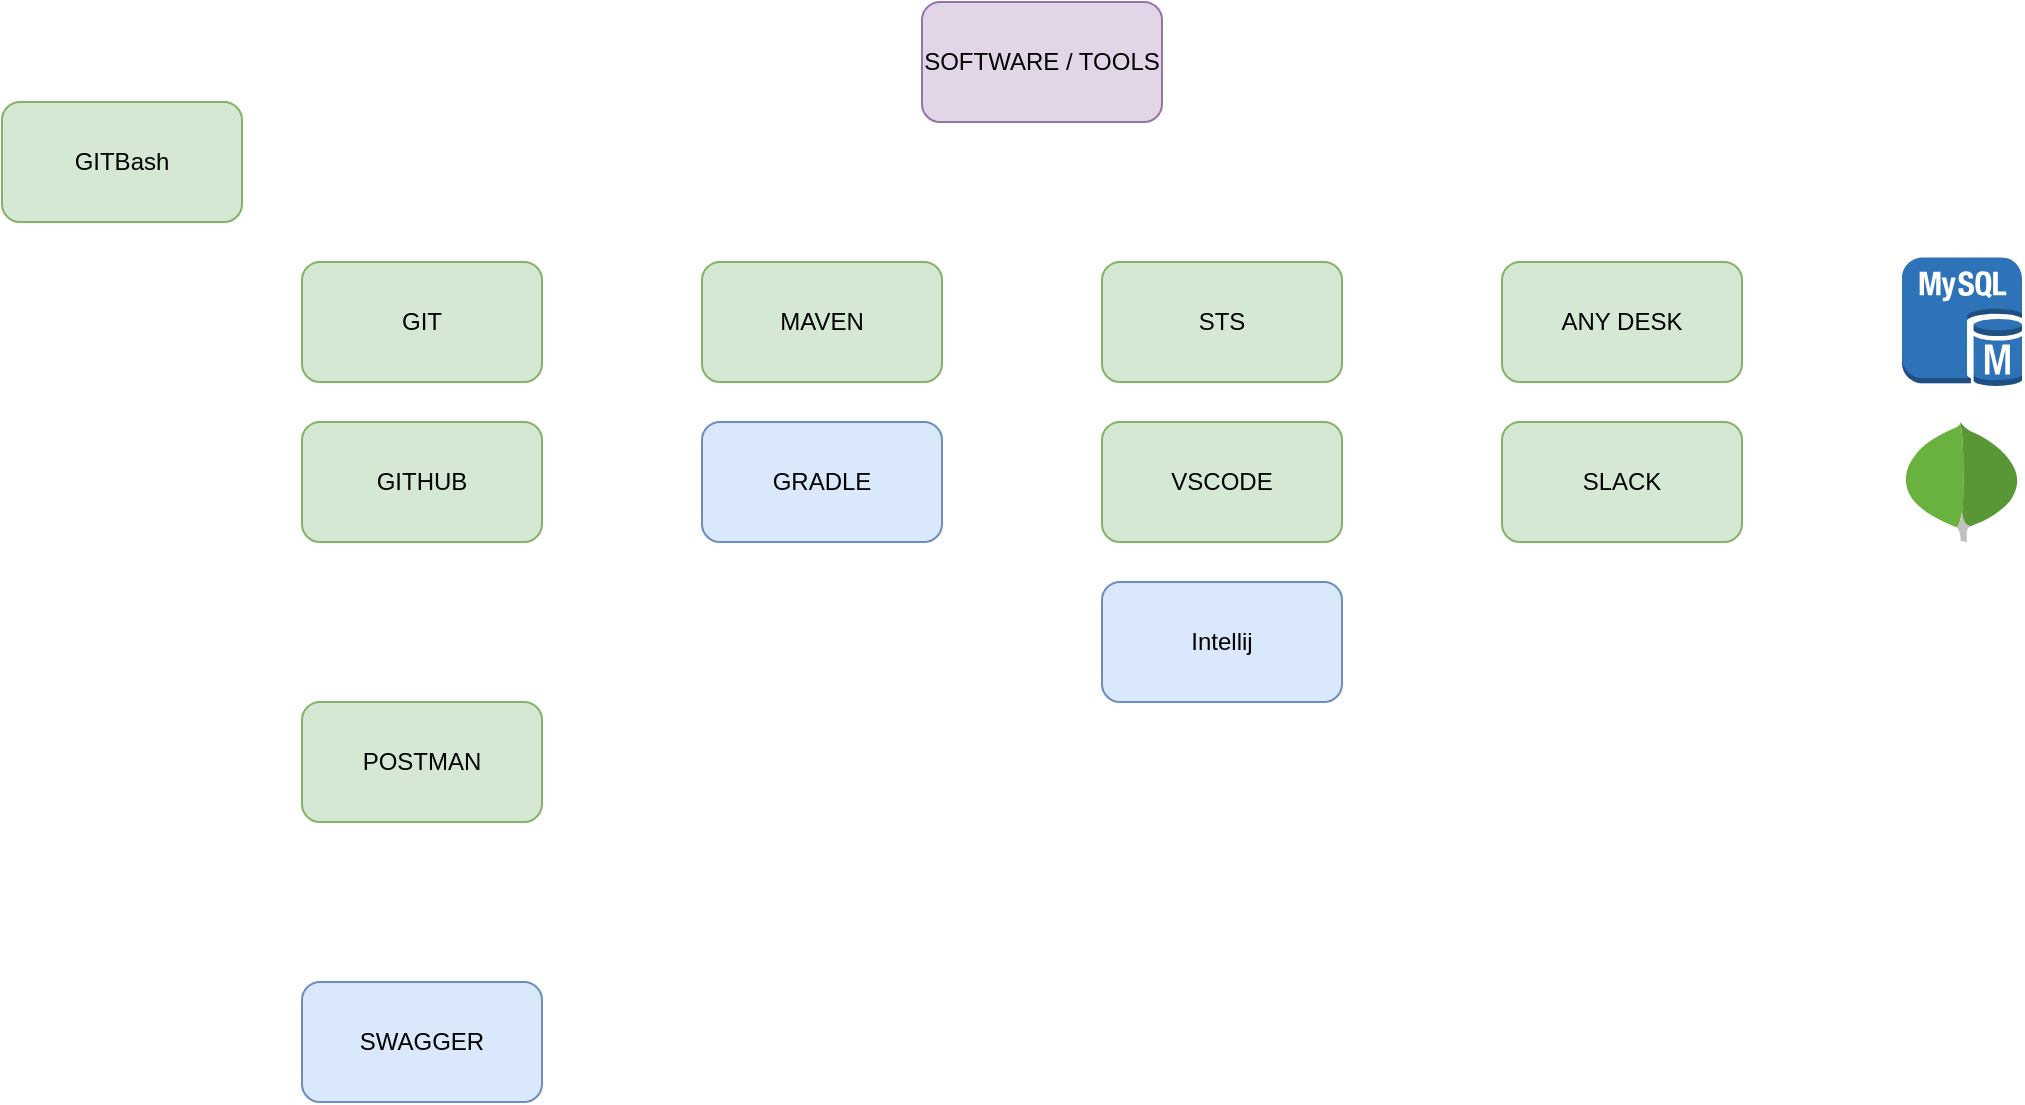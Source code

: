 <mxfile version="14.4.3" type="device" pages="9"><diagram id="ekyjLyI0NPUmOIVd29Il" name="Tools"><mxGraphModel dx="1858" dy="491" grid="1" gridSize="10" guides="1" tooltips="1" connect="1" arrows="1" fold="1" page="1" pageScale="1" pageWidth="850" pageHeight="1100" math="0" shadow="0"><root><mxCell id="0"/><mxCell id="1" parent="0"/><mxCell id="ka4My36LvcAajr2Ayup5-1" value="SOFTWARE / TOOLS" style="rounded=1;whiteSpace=wrap;html=1;fillColor=#e1d5e7;strokeColor=#9673a6;" parent="1" vertex="1"><mxGeometry x="-210" y="30" width="120" height="60" as="geometry"/></mxCell><mxCell id="ka4My36LvcAajr2Ayup5-2" value="GIT" style="rounded=1;whiteSpace=wrap;html=1;fillColor=#d5e8d4;strokeColor=#82b366;" parent="1" vertex="1"><mxGeometry x="-520" y="160" width="120" height="60" as="geometry"/></mxCell><mxCell id="ka4My36LvcAajr2Ayup5-4" value="GITHUB" style="rounded=1;whiteSpace=wrap;html=1;fillColor=#d5e8d4;strokeColor=#82b366;" parent="1" vertex="1"><mxGeometry x="-520" y="240" width="120" height="60" as="geometry"/></mxCell><mxCell id="ka4My36LvcAajr2Ayup5-8" value="STS" style="rounded=1;whiteSpace=wrap;html=1;fillColor=#d5e8d4;strokeColor=#82b366;" parent="1" vertex="1"><mxGeometry x="-120" y="160" width="120" height="60" as="geometry"/></mxCell><mxCell id="ka4My36LvcAajr2Ayup5-10" value="ANY DESK" style="rounded=1;whiteSpace=wrap;html=1;fillColor=#d5e8d4;strokeColor=#82b366;" parent="1" vertex="1"><mxGeometry x="80" y="160" width="120" height="60" as="geometry"/></mxCell><mxCell id="ka4My36LvcAajr2Ayup5-14" value="SLACK" style="rounded=1;whiteSpace=wrap;html=1;fillColor=#d5e8d4;strokeColor=#82b366;" parent="1" vertex="1"><mxGeometry x="80" y="240" width="120" height="60" as="geometry"/></mxCell><mxCell id="8vtid3xHf5NPbQJq8lTu-1" value="MAVEN" style="rounded=1;whiteSpace=wrap;html=1;fillColor=#d5e8d4;strokeColor=#82b366;" parent="1" vertex="1"><mxGeometry x="-320" y="160" width="120" height="60" as="geometry"/></mxCell><mxCell id="8vtid3xHf5NPbQJq8lTu-3" value="GRADLE" style="rounded=1;whiteSpace=wrap;html=1;fillColor=#dae8fc;strokeColor=#6c8ebf;" parent="1" vertex="1"><mxGeometry x="-320" y="240" width="120" height="60" as="geometry"/></mxCell><mxCell id="8vtid3xHf5NPbQJq8lTu-5" value="SWAGGER" style="rounded=1;whiteSpace=wrap;html=1;fillColor=#dae8fc;strokeColor=#6c8ebf;" parent="1" vertex="1"><mxGeometry x="-520" y="520" width="120" height="60" as="geometry"/></mxCell><mxCell id="gM181YLqbrOUFmBQOItW-1" value="VSCODE" style="rounded=1;whiteSpace=wrap;html=1;fillColor=#d5e8d4;strokeColor=#82b366;" parent="1" vertex="1"><mxGeometry x="-120" y="240" width="120" height="60" as="geometry"/></mxCell><mxCell id="gM181YLqbrOUFmBQOItW-3" value="GITBash" style="rounded=1;whiteSpace=wrap;html=1;fillColor=#d5e8d4;strokeColor=#82b366;" parent="1" vertex="1"><mxGeometry x="-670" y="80" width="120" height="60" as="geometry"/></mxCell><mxCell id="vC5oHqB5vKmjP8dL5SQZ-4" value="Intellij" style="rounded=1;whiteSpace=wrap;html=1;fillColor=#dae8fc;strokeColor=#6c8ebf;" parent="1" vertex="1"><mxGeometry x="-120" y="320" width="120" height="60" as="geometry"/></mxCell><mxCell id="2aIwbPi9H_WpalE2jlDf-1" value="" style="outlineConnect=0;dashed=0;verticalLabelPosition=bottom;verticalAlign=top;align=center;html=1;shape=mxgraph.aws3.mysql_db_instance;fillColor=#2E73B8;gradientColor=none;" parent="1" vertex="1"><mxGeometry x="280" y="157.75" width="60" height="64.5" as="geometry"/></mxCell><mxCell id="2aIwbPi9H_WpalE2jlDf-2" value="" style="dashed=0;outlineConnect=0;html=1;align=center;labelPosition=center;verticalLabelPosition=bottom;verticalAlign=top;shape=mxgraph.weblogos.mongodb" parent="1" vertex="1"><mxGeometry x="280" y="240" width="60" height="60" as="geometry"/></mxCell><mxCell id="KcjYVdsCRmpGF4ecfKuz-3" value="POSTMAN" style="rounded=1;whiteSpace=wrap;html=1;fillColor=#d5e8d4;strokeColor=#82b366;" parent="1" vertex="1"><mxGeometry x="-520" y="380" width="120" height="60" as="geometry"/></mxCell></root></mxGraphModel></diagram><diagram id="DuFddbL4tMfKKyO7F_gW" name="Execution Method"><mxGraphModel dx="768" dy="491" grid="1" gridSize="10" guides="1" tooltips="1" connect="1" arrows="1" fold="1" page="1" pageScale="1" pageWidth="850" pageHeight="1100" math="0" shadow="0"><root><mxCell id="gKHlLup_UkbQjfWpdM0P-0"/><mxCell id="gKHlLup_UkbQjfWpdM0P-1" parent="gKHlLup_UkbQjfWpdM0P-0"/><mxCell id="gKHlLup_UkbQjfWpdM0P-20" value="" style="edgeStyle=orthogonalEdgeStyle;rounded=0;orthogonalLoop=1;jettySize=auto;html=1;" parent="gKHlLup_UkbQjfWpdM0P-1" source="gKHlLup_UkbQjfWpdM0P-5" target="gKHlLup_UkbQjfWpdM0P-19" edge="1"><mxGeometry relative="1" as="geometry"/></mxCell><mxCell id="gKHlLup_UkbQjfWpdM0P-5" value="EXAMPLE" style="rounded=1;whiteSpace=wrap;html=1;fillColor=#d5e8d4;strokeColor=#82b366;" parent="gKHlLup_UkbQjfWpdM0P-1" vertex="1"><mxGeometry x="80" y="50" width="120" height="60" as="geometry"/></mxCell><mxCell id="XS4LzBv8CphvSBQM6l0P-0" style="edgeStyle=orthogonalEdgeStyle;rounded=0;orthogonalLoop=1;jettySize=auto;html=1;entryX=0.5;entryY=0;entryDx=0;entryDy=0;" parent="gKHlLup_UkbQjfWpdM0P-1" source="gKHlLup_UkbQjfWpdM0P-6" target="gKHlLup_UkbQjfWpdM0P-10" edge="1"><mxGeometry relative="1" as="geometry"/></mxCell><mxCell id="gKHlLup_UkbQjfWpdM0P-6" value="INSTANT PRACTICE (15)" style="rounded=1;whiteSpace=wrap;html=1;fillColor=#d5e8d4;strokeColor=#82b366;" parent="gKHlLup_UkbQjfWpdM0P-1" vertex="1"><mxGeometry x="80" y="150" width="120" height="60" as="geometry"/></mxCell><mxCell id="XS4LzBv8CphvSBQM6l0P-1" style="edgeStyle=orthogonalEdgeStyle;rounded=0;orthogonalLoop=1;jettySize=auto;html=1;entryX=0.5;entryY=0;entryDx=0;entryDy=0;" parent="gKHlLup_UkbQjfWpdM0P-1" source="gKHlLup_UkbQjfWpdM0P-10" target="gKHlLup_UkbQjfWpdM0P-14" edge="1"><mxGeometry relative="1" as="geometry"/></mxCell><mxCell id="XS4LzBv8CphvSBQM6l0P-2" style="edgeStyle=orthogonalEdgeStyle;rounded=0;orthogonalLoop=1;jettySize=auto;html=1;entryX=0;entryY=0.5;entryDx=0;entryDy=0;" parent="gKHlLup_UkbQjfWpdM0P-1" source="gKHlLup_UkbQjfWpdM0P-10" target="gKHlLup_UkbQjfWpdM0P-12" edge="1"><mxGeometry relative="1" as="geometry"/></mxCell><mxCell id="gKHlLup_UkbQjfWpdM0P-10" value="LABS" style="rounded=1;whiteSpace=wrap;html=1;fillColor=#d5e8d4;strokeColor=#82b366;" parent="gKHlLup_UkbQjfWpdM0P-1" vertex="1"><mxGeometry x="80" y="250" width="120" height="60" as="geometry"/></mxCell><mxCell id="gKHlLup_UkbQjfWpdM0P-12" value="RESEARCH LABS" style="rounded=1;whiteSpace=wrap;html=1;fillColor=#dae8fc;strokeColor=#6c8ebf;" parent="gKHlLup_UkbQjfWpdM0P-1" vertex="1"><mxGeometry x="280" y="250" width="120" height="60" as="geometry"/></mxCell><mxCell id="XS4LzBv8CphvSBQM6l0P-3" style="edgeStyle=orthogonalEdgeStyle;rounded=0;orthogonalLoop=1;jettySize=auto;html=1;entryX=0;entryY=0.5;entryDx=0;entryDy=0;" parent="gKHlLup_UkbQjfWpdM0P-1" source="gKHlLup_UkbQjfWpdM0P-14" target="gKHlLup_UkbQjfWpdM0P-18" edge="1"><mxGeometry relative="1" as="geometry"/></mxCell><mxCell id="gKHlLup_UkbQjfWpdM0P-14" value="PROJECT" style="rounded=1;whiteSpace=wrap;html=1;fillColor=#d5e8d4;strokeColor=#82b366;" parent="gKHlLup_UkbQjfWpdM0P-1" vertex="1"><mxGeometry x="80" y="350" width="120" height="60" as="geometry"/></mxCell><mxCell id="gKHlLup_UkbQjfWpdM0P-18" value="INDIVIDUAL / TEAM" style="rounded=1;whiteSpace=wrap;html=1;fillColor=#76608a;strokeColor=#432D57;fontColor=#ffffff;" parent="gKHlLup_UkbQjfWpdM0P-1" vertex="1"><mxGeometry x="270" y="350" width="120" height="60" as="geometry"/></mxCell><mxCell id="gKHlLup_UkbQjfWpdM0P-19" value="DEMO" style="rounded=1;whiteSpace=wrap;html=1;fillColor=#d5e8d4;strokeColor=#82b366;" parent="gKHlLup_UkbQjfWpdM0P-1" vertex="1"><mxGeometry x="280" y="50" width="120" height="60" as="geometry"/></mxCell><mxCell id="eBh4Ao2TwziblvBGaBhF-1" value="BREAK FROM 10:10:15" style="rounded=1;whiteSpace=wrap;html=1;fillColor=#f8cecc;strokeColor=#b85450;" parent="gKHlLup_UkbQjfWpdM0P-1" vertex="1"><mxGeometry x="490" y="50" width="120" height="60" as="geometry"/></mxCell><mxCell id="eBh4Ao2TwziblvBGaBhF-3" value="10:15-10:30 (Instant Practice &amp;amp; Queries)" style="rounded=1;whiteSpace=wrap;html=1;fillColor=#d5e8d4;strokeColor=#82b366;" parent="gKHlLup_UkbQjfWpdM0P-1" vertex="1"><mxGeometry x="650" y="50" width="120" height="60" as="geometry"/></mxCell><mxCell id="eBh4Ao2TwziblvBGaBhF-4" value="Sessions 8-10" style="rounded=1;whiteSpace=wrap;html=1;fillColor=#d5e8d4;strokeColor=#82b366;" parent="gKHlLup_UkbQjfWpdM0P-1" vertex="1"><mxGeometry x="500" y="150" width="120" height="60" as="geometry"/></mxCell><mxCell id="eBh4Ao2TwziblvBGaBhF-7" value="Sessions 10:30 - 12:00" style="rounded=1;whiteSpace=wrap;html=1;fillColor=#d5e8d4;strokeColor=#82b366;" parent="gKHlLup_UkbQjfWpdM0P-1" vertex="1"><mxGeometry x="500" y="240" width="120" height="60" as="geometry"/></mxCell></root></mxGraphModel></diagram><diagram id="wAFgFu4VUoeAIoSxi6rh" name="Learning Approach"><mxGraphModel dx="768" dy="1591" grid="1" gridSize="10" guides="1" tooltips="1" connect="1" arrows="1" fold="1" page="1" pageScale="1" pageWidth="850" pageHeight="1100" math="0" shadow="0"><root><mxCell id="tyKmFslVsPcH26jJLtLB-0"/><mxCell id="tyKmFslVsPcH26jJLtLB-1" parent="tyKmFslVsPcH26jJLtLB-0"/><mxCell id="tyKmFslVsPcH26jJLtLB-3" value="Problem" style="rounded=0;whiteSpace=wrap;html=1;fillColor=#a20025;strokeColor=#6F0000;fontColor=#ffffff;" parent="tyKmFslVsPcH26jJLtLB-1" vertex="1"><mxGeometry x="40" y="-1040" width="120" height="60" as="geometry"/></mxCell><mxCell id="tyKmFslVsPcH26jJLtLB-4" value="Why?" style="rounded=1;whiteSpace=wrap;html=1;fillColor=#008a00;strokeColor=#005700;fontColor=#ffffff;" parent="tyKmFslVsPcH26jJLtLB-1" vertex="1"><mxGeometry x="500" y="-1040" width="120" height="60" as="geometry"/></mxCell><mxCell id="tyKmFslVsPcH26jJLtLB-8" value="Do it" style="rounded=1;whiteSpace=wrap;html=1;fillColor=#d5e8d4;strokeColor=#82b366;" parent="tyKmFslVsPcH26jJLtLB-1" vertex="1"><mxGeometry x="40" y="-920" width="120" height="60" as="geometry"/></mxCell><mxCell id="tyKmFslVsPcH26jJLtLB-10" value="How do we do it better?" style="rounded=1;whiteSpace=wrap;html=1;fillColor=#d5e8d4;strokeColor=#82b366;" parent="tyKmFslVsPcH26jJLtLB-1" vertex="1"><mxGeometry x="200" y="-920" width="120" height="60" as="geometry"/></mxCell><mxCell id="tyKmFslVsPcH26jJLtLB-12" value="Break it&amp;nbsp;" style="rounded=1;whiteSpace=wrap;html=1;fillColor=#a20025;strokeColor=#6F0000;fontColor=#ffffff;" parent="tyKmFslVsPcH26jJLtLB-1" vertex="1"><mxGeometry x="190" y="-1040" width="120" height="60" as="geometry"/></mxCell><mxCell id="tyKmFslVsPcH26jJLtLB-16" value="Agile" style="rounded=1;whiteSpace=wrap;html=1;fillColor=#647687;strokeColor=#314354;fontColor=#ffffff;" parent="tyKmFslVsPcH26jJLtLB-1" vertex="1"><mxGeometry x="360" y="-920" width="120" height="60" as="geometry"/></mxCell><mxCell id="tyKmFslVsPcH26jJLtLB-17" value="TDD" style="rounded=1;whiteSpace=wrap;html=1;fillColor=#647687;strokeColor=#314354;fontColor=#ffffff;" parent="tyKmFslVsPcH26jJLtLB-1" vertex="1"><mxGeometry x="530" y="-920" width="120" height="60" as="geometry"/></mxCell><mxCell id="tyKmFslVsPcH26jJLtLB-19" value="ITERATIVE" style="rounded=1;whiteSpace=wrap;html=1;fillColor=#647687;strokeColor=#314354;fontColor=#ffffff;" parent="tyKmFslVsPcH26jJLtLB-1" vertex="1"><mxGeometry x="690" y="-920" width="120" height="60" as="geometry"/></mxCell><mxCell id="jq7XPaSAs7Cd6bTuj0JR-0" value="Context" style="rounded=1;whiteSpace=wrap;html=1;fillColor=#008a00;strokeColor=#005700;fontColor=#ffffff;" parent="tyKmFslVsPcH26jJLtLB-1" vertex="1"><mxGeometry x="340" y="-1040" width="120" height="60" as="geometry"/></mxCell><mxCell id="Duo6rI3tGos30otakipP-0" value="Root Cause Analysis" style="rounded=1;whiteSpace=wrap;html=1;fillColor=#008a00;strokeColor=#005700;fontColor=#ffffff;" parent="tyKmFslVsPcH26jJLtLB-1" vertex="1"><mxGeometry x="660" y="-1040" width="120" height="60" as="geometry"/></mxCell></root></mxGraphModel></diagram><diagram id="tqzzvQLEWBHCe7dzYqnG" name="Modules Connect"><mxGraphModel dx="1008" dy="491" grid="1" gridSize="10" guides="1" tooltips="1" connect="1" arrows="1" fold="1" page="1" pageScale="1" pageWidth="850" pageHeight="1100" math="0" shadow="0"><root><mxCell id="Ba3cbdqQg5urDWs4DmRV-0"/><mxCell id="Ba3cbdqQg5urDWs4DmRV-1" parent="Ba3cbdqQg5urDWs4DmRV-0"/><mxCell id="Ba3cbdqQg5urDWs4DmRV-4" value="" style="edgeStyle=orthogonalEdgeStyle;rounded=0;orthogonalLoop=1;jettySize=auto;html=1;" parent="Ba3cbdqQg5urDWs4DmRV-1" source="Ba3cbdqQg5urDWs4DmRV-2" target="Ba3cbdqQg5urDWs4DmRV-3" edge="1"><mxGeometry relative="1" as="geometry"/></mxCell><mxCell id="Ba3cbdqQg5urDWs4DmRV-2" value="SPRING CORE &amp;amp; AOP" style="rounded=1;whiteSpace=wrap;html=1;fillColor=#fa6800;strokeColor=#C73500;fontColor=#ffffff;" parent="Ba3cbdqQg5urDWs4DmRV-1" vertex="1"><mxGeometry x="70" y="50" width="120" height="60" as="geometry"/></mxCell><mxCell id="Ba3cbdqQg5urDWs4DmRV-6" value="" style="edgeStyle=orthogonalEdgeStyle;rounded=0;orthogonalLoop=1;jettySize=auto;html=1;" parent="Ba3cbdqQg5urDWs4DmRV-1" source="Ba3cbdqQg5urDWs4DmRV-3" target="Ba3cbdqQg5urDWs4DmRV-5" edge="1"><mxGeometry relative="1" as="geometry"/></mxCell><mxCell id="Ba3cbdqQg5urDWs4DmRV-3" value="SPRING MVC" style="rounded=1;whiteSpace=wrap;html=1;fillColor=#fa6800;strokeColor=#C73500;fontColor=#ffffff;" parent="Ba3cbdqQg5urDWs4DmRV-1" vertex="1"><mxGeometry x="270" y="50" width="120" height="60" as="geometry"/></mxCell><mxCell id="Ba3cbdqQg5urDWs4DmRV-8" value="" style="edgeStyle=orthogonalEdgeStyle;rounded=0;orthogonalLoop=1;jettySize=auto;html=1;" parent="Ba3cbdqQg5urDWs4DmRV-1" source="Ba3cbdqQg5urDWs4DmRV-5" target="Ba3cbdqQg5urDWs4DmRV-7" edge="1"><mxGeometry relative="1" as="geometry"/></mxCell><mxCell id="Ba3cbdqQg5urDWs4DmRV-5" value="SPRING BOOT" style="rounded=1;whiteSpace=wrap;html=1;fillColor=#647687;strokeColor=#314354;fontColor=#ffffff;" parent="Ba3cbdqQg5urDWs4DmRV-1" vertex="1"><mxGeometry x="470" y="50" width="120" height="60" as="geometry"/></mxCell><mxCell id="Ba3cbdqQg5urDWs4DmRV-10" value="" style="edgeStyle=orthogonalEdgeStyle;rounded=0;orthogonalLoop=1;jettySize=auto;html=1;" parent="Ba3cbdqQg5urDWs4DmRV-1" source="Ba3cbdqQg5urDWs4DmRV-23" target="Ba3cbdqQg5urDWs4DmRV-9" edge="1"><mxGeometry relative="1" as="geometry"/></mxCell><mxCell id="Ba3cbdqQg5urDWs4DmRV-7" value="MICROSERVICES" style="rounded=1;whiteSpace=wrap;html=1;fillColor=#d0cee2;strokeColor=#56517e;" parent="Ba3cbdqQg5urDWs4DmRV-1" vertex="1"><mxGeometry x="670" y="50" width="120" height="60" as="geometry"/></mxCell><mxCell id="Ba3cbdqQg5urDWs4DmRV-12" value="" style="edgeStyle=orthogonalEdgeStyle;rounded=0;orthogonalLoop=1;jettySize=auto;html=1;" parent="Ba3cbdqQg5urDWs4DmRV-1" source="Ba3cbdqQg5urDWs4DmRV-9" target="Ba3cbdqQg5urDWs4DmRV-11" edge="1"><mxGeometry relative="1" as="geometry"/></mxCell><mxCell id="Ba3cbdqQg5urDWs4DmRV-9" value="BUILDING MICROSERVICES" style="rounded=1;whiteSpace=wrap;html=1;fillColor=#d0cee2;strokeColor=#56517e;" parent="Ba3cbdqQg5urDWs4DmRV-1" vertex="1"><mxGeometry x="670" y="420" width="120" height="60" as="geometry"/></mxCell><mxCell id="Ba3cbdqQg5urDWs4DmRV-14" value="" style="edgeStyle=orthogonalEdgeStyle;rounded=0;orthogonalLoop=1;jettySize=auto;html=1;" parent="Ba3cbdqQg5urDWs4DmRV-1" source="Ba3cbdqQg5urDWs4DmRV-11" target="Ba3cbdqQg5urDWs4DmRV-13" edge="1"><mxGeometry relative="1" as="geometry"/></mxCell><mxCell id="Ba3cbdqQg5urDWs4DmRV-11" value="COORDINATING MICROSERVICES" style="rounded=1;whiteSpace=wrap;html=1;fillColor=#d0cee2;strokeColor=#56517e;" parent="Ba3cbdqQg5urDWs4DmRV-1" vertex="1"><mxGeometry x="470" y="420" width="120" height="60" as="geometry"/></mxCell><mxCell id="Ba3cbdqQg5urDWs4DmRV-16" value="" style="edgeStyle=orthogonalEdgeStyle;rounded=0;orthogonalLoop=1;jettySize=auto;html=1;" parent="Ba3cbdqQg5urDWs4DmRV-1" source="Ba3cbdqQg5urDWs4DmRV-13" target="Ba3cbdqQg5urDWs4DmRV-15" edge="1"><mxGeometry relative="1" as="geometry"/></mxCell><mxCell id="Ba3cbdqQg5urDWs4DmRV-13" value="DOCKER" style="rounded=1;whiteSpace=wrap;html=1;gradientColor=#d5739d;fillColor=#e6d0de;strokeColor=#996185;" parent="Ba3cbdqQg5urDWs4DmRV-1" vertex="1"><mxGeometry x="270" y="420" width="120" height="60" as="geometry"/></mxCell><mxCell id="Ba3cbdqQg5urDWs4DmRV-15" value="AWS" style="rounded=1;whiteSpace=wrap;html=1;gradientColor=#d5739d;fillColor=#e6d0de;strokeColor=#996185;" parent="Ba3cbdqQg5urDWs4DmRV-1" vertex="1"><mxGeometry x="70" y="420" width="120" height="60" as="geometry"/></mxCell><mxCell id="Ba3cbdqQg5urDWs4DmRV-17" value="SPRING BATCH" style="rounded=1;whiteSpace=wrap;html=1;fillColor=#bac8d3;strokeColor=#23445d;" parent="Ba3cbdqQg5urDWs4DmRV-1" vertex="1"><mxGeometry x="180" y="240" width="120" height="60" as="geometry"/></mxCell><mxCell id="Ba3cbdqQg5urDWs4DmRV-18" value="SPRING SECURITY" style="rounded=1;whiteSpace=wrap;html=1;fillColor=#bac8d3;strokeColor=#23445d;" parent="Ba3cbdqQg5urDWs4DmRV-1" vertex="1"><mxGeometry x="330" y="240" width="120" height="60" as="geometry"/></mxCell><mxCell id="Ba3cbdqQg5urDWs4DmRV-20" value="SPRING DATA JPA" style="rounded=1;whiteSpace=wrap;html=1;fillColor=#bac8d3;strokeColor=#23445d;" parent="Ba3cbdqQg5urDWs4DmRV-1" vertex="1"><mxGeometry x="480" y="240" width="120" height="60" as="geometry"/></mxCell><mxCell id="Ba3cbdqQg5urDWs4DmRV-23" value="SPRING CLOUD" style="rounded=1;whiteSpace=wrap;html=1;fillColor=#e1d5e7;strokeColor=#9673a6;" parent="Ba3cbdqQg5urDWs4DmRV-1" vertex="1"><mxGeometry x="670" y="230" width="120" height="60" as="geometry"/></mxCell><mxCell id="nibnx-OlEMBB9Te0bbx6-0" value="" style="edgeStyle=orthogonalEdgeStyle;rounded=0;orthogonalLoop=1;jettySize=auto;html=1;" parent="Ba3cbdqQg5urDWs4DmRV-1" source="Ba3cbdqQg5urDWs4DmRV-7" target="Ba3cbdqQg5urDWs4DmRV-23" edge="1"><mxGeometry relative="1" as="geometry"><mxPoint x="730" y="110" as="sourcePoint"/><mxPoint x="730" y="420" as="targetPoint"/></mxGeometry></mxCell></root></mxGraphModel></diagram><diagram id="7tanwvieNacBb63HTCot" name="STS"><mxGraphModel dx="1008" dy="491" grid="1" gridSize="10" guides="1" tooltips="1" connect="1" arrows="1" fold="1" page="1" pageScale="1" pageWidth="850" pageHeight="1100" math="0" shadow="0"><root><mxCell id="opPWa5m1TbBSIEpHbMUc-0"/><mxCell id="opPWa5m1TbBSIEpHbMUc-1" parent="opPWa5m1TbBSIEpHbMUc-0"/><mxCell id="opPWa5m1TbBSIEpHbMUc-4" value="" style="edgeStyle=orthogonalEdgeStyle;rounded=0;orthogonalLoop=1;jettySize=auto;html=1;" parent="opPWa5m1TbBSIEpHbMUc-1" source="opPWa5m1TbBSIEpHbMUc-2" target="opPWa5m1TbBSIEpHbMUc-3" edge="1"><mxGeometry relative="1" as="geometry"/></mxCell><mxCell id="opPWa5m1TbBSIEpHbMUc-2" value="WORKSPACE&lt;br&gt;&lt;br&gt;PROJECTS&lt;br&gt;+&lt;br&gt;CONFIGRURATION SETTINGS" style="rounded=1;whiteSpace=wrap;html=1;" parent="opPWa5m1TbBSIEpHbMUc-1" vertex="1"><mxGeometry x="80" y="60" width="190" height="150" as="geometry"/></mxCell><mxCell id="opPWa5m1TbBSIEpHbMUc-3" value=".metadata" style="ellipse;whiteSpace=wrap;html=1;rounded=1;fillColor=#ffcc99;strokeColor=#36393d;" parent="opPWa5m1TbBSIEpHbMUc-1" vertex="1"><mxGeometry x="385" y="95" width="120" height="80" as="geometry"/></mxCell></root></mxGraphModel></diagram><diagram id="BSzPTdVItyUPqMGIY4YR" name="Maven"><mxGraphModel dx="768" dy="491" grid="1" gridSize="10" guides="1" tooltips="1" connect="1" arrows="1" fold="1" page="1" pageScale="1" pageWidth="850" pageHeight="1100" math="0" shadow="0"><root><mxCell id="V8otfZC-rDn2q_0l-65T-0"/><mxCell id="V8otfZC-rDn2q_0l-65T-1" parent="V8otfZC-rDn2q_0l-65T-0"/><mxCell id="V8otfZC-rDn2q_0l-65T-2" value="pom.xml&lt;br&gt;configure dependencies" style="rounded=1;whiteSpace=wrap;html=1;gradientColor=#7ea6e0;fillColor=#dae8fc;strokeColor=#6c8ebf;" parent="V8otfZC-rDn2q_0l-65T-1" vertex="1"><mxGeometry x="40" y="30" width="120" height="60" as="geometry"/></mxCell><mxCell id="5Cj4XJPIqQPLuM-oOfK4-3" value="" style="edgeStyle=orthogonalEdgeStyle;rounded=0;orthogonalLoop=1;jettySize=auto;html=1;" parent="V8otfZC-rDn2q_0l-65T-1" source="V8otfZC-rDn2q_0l-65T-3" target="5Cj4XJPIqQPLuM-oOfK4-2" edge="1"><mxGeometry relative="1" as="geometry"/></mxCell><mxCell id="V8otfZC-rDn2q_0l-65T-3" value="src/main/java&lt;br&gt;" style="rounded=1;whiteSpace=wrap;html=1;fillColor=#008a00;strokeColor=#005700;fontColor=#ffffff;" parent="V8otfZC-rDn2q_0l-65T-1" vertex="1"><mxGeometry x="40" y="110" width="120" height="60" as="geometry"/></mxCell><mxCell id="5Cj4XJPIqQPLuM-oOfK4-7" value="" style="edgeStyle=orthogonalEdgeStyle;rounded=0;orthogonalLoop=1;jettySize=auto;html=1;" parent="V8otfZC-rDn2q_0l-65T-1" source="5Cj4XJPIqQPLuM-oOfK4-0" target="5Cj4XJPIqQPLuM-oOfK4-6" edge="1"><mxGeometry relative="1" as="geometry"/></mxCell><mxCell id="5Cj4XJPIqQPLuM-oOfK4-0" value="&lt;br&gt;&lt;span&gt;src/main/test&lt;/span&gt;" style="rounded=1;whiteSpace=wrap;html=1;fillColor=#e51400;strokeColor=#B20000;fontColor=#ffffff;" parent="V8otfZC-rDn2q_0l-65T-1" vertex="1"><mxGeometry x="400" y="110" width="120" height="60" as="geometry"/></mxCell><mxCell id="5Cj4XJPIqQPLuM-oOfK4-5" value="" style="edgeStyle=orthogonalEdgeStyle;rounded=0;orthogonalLoop=1;jettySize=auto;html=1;" parent="V8otfZC-rDn2q_0l-65T-1" source="5Cj4XJPIqQPLuM-oOfK4-1" target="5Cj4XJPIqQPLuM-oOfK4-4" edge="1"><mxGeometry relative="1" as="geometry"/></mxCell><mxCell id="5Cj4XJPIqQPLuM-oOfK4-1" value="&lt;span&gt;src/main/resources&lt;/span&gt;&lt;br&gt;" style="rounded=1;whiteSpace=wrap;html=1;fillColor=#f0a30a;strokeColor=#BD7000;fontColor=#ffffff;" parent="V8otfZC-rDn2q_0l-65T-1" vertex="1"><mxGeometry x="220" y="110" width="120" height="60" as="geometry"/></mxCell><mxCell id="5Cj4XJPIqQPLuM-oOfK4-2" value="all .java files (source code with logic)" style="rounded=1;whiteSpace=wrap;html=1;fillColor=#008a00;strokeColor=#005700;fontColor=#ffffff;" parent="V8otfZC-rDn2q_0l-65T-1" vertex="1"><mxGeometry x="40" y="190" width="120" height="60" as="geometry"/></mxCell><mxCell id="5Cj4XJPIqQPLuM-oOfK4-4" value="property files/ config files" style="rounded=1;whiteSpace=wrap;html=1;fillColor=#f0a30a;strokeColor=#BD7000;fontColor=#ffffff;" parent="V8otfZC-rDn2q_0l-65T-1" vertex="1"><mxGeometry x="220" y="190" width="120" height="60" as="geometry"/></mxCell><mxCell id="5Cj4XJPIqQPLuM-oOfK4-6" value="test cases (Junit)" style="rounded=1;whiteSpace=wrap;html=1;fillColor=#e51400;strokeColor=#B20000;fontColor=#ffffff;" parent="V8otfZC-rDn2q_0l-65T-1" vertex="1"><mxGeometry x="400" y="190" width="120" height="60" as="geometry"/></mxCell><mxCell id="MPzFQ2-9fWpAzu6uzP6--12" value="" style="group" parent="V8otfZC-rDn2q_0l-65T-1" vertex="1" connectable="0"><mxGeometry x="40" y="320" width="540" height="470" as="geometry"/></mxCell><mxCell id="MPzFQ2-9fWpAzu6uzP6--13" value="" style="group" parent="MPzFQ2-9fWpAzu6uzP6--12" vertex="1" connectable="0"><mxGeometry y="20" width="480" height="380" as="geometry"/></mxCell><mxCell id="MPzFQ2-9fWpAzu6uzP6--0" value="" style="whiteSpace=wrap;html=1;aspect=fixed;" parent="MPzFQ2-9fWpAzu6uzP6--13" vertex="1"><mxGeometry x="170" y="80" width="300" height="300" as="geometry"/></mxCell><mxCell id="MPzFQ2-9fWpAzu6uzP6--1" value="Java App" style="rounded=1;whiteSpace=wrap;html=1;fillColor=#d5e8d4;strokeColor=#82b366;" parent="MPzFQ2-9fWpAzu6uzP6--13" vertex="1"><mxGeometry width="120" height="60" as="geometry"/></mxCell><mxCell id="MPzFQ2-9fWpAzu6uzP6--4" value="Guest (App)" style="rounded=1;whiteSpace=wrap;html=1;fillColor=#008a00;strokeColor=#005700;fontColor=#ffffff;" parent="MPzFQ2-9fWpAzu6uzP6--13" vertex="1"><mxGeometry y="90" width="120" height="60" as="geometry"/></mxCell><mxCell id="MPzFQ2-9fWpAzu6uzP6--6" value="Booking a Resort" style="rounded=1;whiteSpace=wrap;html=1;fillColor=#76608a;strokeColor=#432D57;fontColor=#ffffff;" parent="MPzFQ2-9fWpAzu6uzP6--13" vertex="1"><mxGeometry x="200" y="90" width="120" height="60" as="geometry"/></mxCell><mxCell id="MPzFQ2-9fWpAzu6uzP6--2" value="" style="edgeStyle=orthogonalEdgeStyle;rounded=0;orthogonalLoop=1;jettySize=auto;html=1;" parent="MPzFQ2-9fWpAzu6uzP6--13" source="MPzFQ2-9fWpAzu6uzP6--4" target="MPzFQ2-9fWpAzu6uzP6--6" edge="1"><mxGeometry relative="1" as="geometry"/></mxCell><mxCell id="MPzFQ2-9fWpAzu6uzP6--7" value="Experience (Business Logic)" style="rounded=1;whiteSpace=wrap;html=1;fillColor=#008a00;strokeColor=#005700;fontColor=#ffffff;" parent="MPzFQ2-9fWpAzu6uzP6--13" vertex="1"><mxGeometry y="175" width="120" height="60" as="geometry"/></mxCell><mxCell id="MPzFQ2-9fWpAzu6uzP6--3" value="" style="edgeStyle=orthogonalEdgeStyle;rounded=0;orthogonalLoop=1;jettySize=auto;html=1;" parent="MPzFQ2-9fWpAzu6uzP6--13" source="MPzFQ2-9fWpAzu6uzP6--4" target="MPzFQ2-9fWpAzu6uzP6--7" edge="1"><mxGeometry relative="1" as="geometry"/></mxCell><mxCell id="MPzFQ2-9fWpAzu6uzP6--9" value="FLIGT TICKETS" style="rounded=1;whiteSpace=wrap;html=1;fillColor=#76608a;strokeColor=#432D57;fontColor=#ffffff;" parent="MPzFQ2-9fWpAzu6uzP6--13" vertex="1"><mxGeometry x="200" y="185" width="120" height="60" as="geometry"/></mxCell><mxCell id="MPzFQ2-9fWpAzu6uzP6--5" value="" style="edgeStyle=orthogonalEdgeStyle;rounded=0;orthogonalLoop=1;jettySize=auto;html=1;" parent="MPzFQ2-9fWpAzu6uzP6--13" source="MPzFQ2-9fWpAzu6uzP6--6" target="MPzFQ2-9fWpAzu6uzP6--9" edge="1"><mxGeometry relative="1" as="geometry"/></mxCell><mxCell id="MPzFQ2-9fWpAzu6uzP6--10" value="LOGISTIC ARRANEMENT" style="rounded=1;whiteSpace=wrap;html=1;fillColor=#76608a;strokeColor=#432D57;fontColor=#ffffff;" parent="MPzFQ2-9fWpAzu6uzP6--13" vertex="1"><mxGeometry x="200" y="280" width="120" height="60" as="geometry"/></mxCell><mxCell id="MPzFQ2-9fWpAzu6uzP6--8" value="" style="edgeStyle=orthogonalEdgeStyle;rounded=0;orthogonalLoop=1;jettySize=auto;html=1;" parent="MPzFQ2-9fWpAzu6uzP6--13" source="MPzFQ2-9fWpAzu6uzP6--9" target="MPzFQ2-9fWpAzu6uzP6--10" edge="1"><mxGeometry relative="1" as="geometry"/></mxCell><mxCell id="MPzFQ2-9fWpAzu6uzP6--11" value="&lt;span style=&quot;color: rgb(0, 0, 0); font-family: helvetica; font-size: 12px; font-style: normal; font-weight: 400; letter-spacing: normal; text-align: center; text-indent: 0px; text-transform: none; word-spacing: 0px; background-color: rgb(248, 249, 250); display: inline; float: none;&quot;&gt;DEPENDENCIES (MVN)&lt;/span&gt;&lt;br style=&quot;color: rgb(0, 0, 0); font-family: helvetica; font-size: 12px; font-style: normal; font-weight: 400; letter-spacing: normal; text-align: center; text-indent: 0px; text-transform: none; word-spacing: 0px; background-color: rgb(248, 249, 250);&quot;&gt;&lt;br style=&quot;color: rgb(0, 0, 0); font-family: helvetica; font-size: 12px; font-style: normal; font-weight: 400; letter-spacing: normal; text-align: center; text-indent: 0px; text-transform: none; word-spacing: 0px; background-color: rgb(248, 249, 250);&quot;&gt;&lt;span style=&quot;color: rgb(0, 0, 0); font-family: helvetica; font-size: 12px; font-style: normal; font-weight: 400; letter-spacing: normal; text-align: center; text-indent: 0px; text-transform: none; word-spacing: 0px; background-color: rgb(248, 249, 250); display: inline; float: none;&quot;&gt;(POM.XML)&lt;/span&gt;&lt;br style=&quot;color: rgb(0, 0, 0); font-family: helvetica; font-size: 12px; font-style: normal; font-weight: 400; letter-spacing: normal; text-align: center; text-indent: 0px; text-transform: none; word-spacing: 0px; background-color: rgb(248, 249, 250);&quot;&gt;&lt;br style=&quot;color: rgb(0, 0, 0); font-family: helvetica; font-size: 12px; font-style: normal; font-weight: 400; letter-spacing: normal; text-align: center; text-indent: 0px; text-transform: none; word-spacing: 0px; background-color: rgb(248, 249, 250);&quot;&gt;&lt;span style=&quot;color: rgb(0, 0, 0); font-family: helvetica; font-size: 12px; font-style: normal; font-weight: 400; letter-spacing: normal; text-align: center; text-indent: 0px; text-transform: none; word-spacing: 0px; background-color: rgb(248, 249, 250); display: inline; float: none;&quot;&gt;DEPENDENCIES = SPRING LIBRARIES&lt;/span&gt;" style="text;whiteSpace=wrap;html=1;" parent="MPzFQ2-9fWpAzu6uzP6--13" vertex="1"><mxGeometry x="350" y="175" width="130" height="80" as="geometry"/></mxCell></root></mxGraphModel></diagram><diagram id="kq0XDT4ZeRg1RNo5Xk5o" name="Layered Arch"><mxGraphModel dx="759" dy="491" grid="1" gridSize="10" guides="1" tooltips="1" connect="1" arrows="1" fold="1" page="1" pageScale="1" pageWidth="850" pageHeight="1100" math="0" shadow="0"><root><mxCell id="xjNUyxDQWM67WKOaYJxf-0"/><mxCell id="xjNUyxDQWM67WKOaYJxf-1" parent="xjNUyxDQWM67WKOaYJxf-0"/><mxCell id="xjNUyxDQWM67WKOaYJxf-2" value="Airport Atlanta/Mumbai" style="rounded=1;whiteSpace=wrap;html=1;gradientColor=#ffd966;fillColor=#fff2cc;strokeColor=#d6b656;" parent="xjNUyxDQWM67WKOaYJxf-1" vertex="1"><mxGeometry x="40" y="70" width="120" height="60" as="geometry"/></mxCell><mxCell id="xjNUyxDQWM67WKOaYJxf-3" value="Checkin" style="rounded=1;whiteSpace=wrap;html=1;fillColor=#fff2cc;strokeColor=#d6b656;" parent="xjNUyxDQWM67WKOaYJxf-1" vertex="1"><mxGeometry x="230" y="70" width="120" height="60" as="geometry"/></mxCell><mxCell id="xjNUyxDQWM67WKOaYJxf-4" value="Security" style="rounded=1;whiteSpace=wrap;html=1;gradientColor=#97d077;fillColor=#d5e8d4;strokeColor=#82b366;" parent="xjNUyxDQWM67WKOaYJxf-1" vertex="1"><mxGeometry x="400" y="70" width="120" height="60" as="geometry"/></mxCell><mxCell id="xjNUyxDQWM67WKOaYJxf-19" style="edgeStyle=orthogonalEdgeStyle;rounded=0;orthogonalLoop=1;jettySize=auto;html=1;" parent="xjNUyxDQWM67WKOaYJxf-1" source="xjNUyxDQWM67WKOaYJxf-5" target="xjNUyxDQWM67WKOaYJxf-10" edge="1"><mxGeometry relative="1" as="geometry"/></mxCell><mxCell id="xjNUyxDQWM67WKOaYJxf-5" value="Boarding (SourthWest)" style="rounded=1;whiteSpace=wrap;html=1;gradientColor=#d5739d;fillColor=#e6d0de;strokeColor=#996185;" parent="xjNUyxDQWM67WKOaYJxf-1" vertex="1"><mxGeometry x="560" y="35" width="120" height="60" as="geometry"/></mxCell><mxCell id="xjNUyxDQWM67WKOaYJxf-6" value="App" style="rounded=1;whiteSpace=wrap;html=1;gradientColor=#ffd966;fillColor=#fff2cc;strokeColor=#d6b656;" parent="xjNUyxDQWM67WKOaYJxf-1" vertex="1"><mxGeometry x="190" y="320" width="120" height="60" as="geometry"/></mxCell><mxCell id="xjNUyxDQWM67WKOaYJxf-8" value="Business Logic&amp;nbsp;&lt;br&gt;Transactions/ Secrity" style="rounded=1;whiteSpace=wrap;html=1;gradientColor=#97d077;fillColor=#d5e8d4;strokeColor=#82b366;" parent="xjNUyxDQWM67WKOaYJxf-1" vertex="1"><mxGeometry x="370" y="320" width="120" height="60" as="geometry"/></mxCell><mxCell id="xjNUyxDQWM67WKOaYJxf-10" value="" style="verticalLabelPosition=bottom;html=1;verticalAlign=top;strokeWidth=2;shape=mxgraph.lean_mapping.airplane_7;" parent="xjNUyxDQWM67WKOaYJxf-1" vertex="1"><mxGeometry x="740" y="50" width="100" height="45" as="geometry"/></mxCell><mxCell id="xjNUyxDQWM67WKOaYJxf-13" value="" style="shape=mxgraph.signs.transportation.airplane_1;html=1;pointerEvents=1;fillColor=#000000;strokeColor=none;verticalLabelPosition=bottom;verticalAlign=top;align=center;" parent="xjNUyxDQWM67WKOaYJxf-1" vertex="1"><mxGeometry x="740" y="120" width="99" height="35" as="geometry"/></mxCell><mxCell id="xjNUyxDQWM67WKOaYJxf-16" value="" style="outlineConnect=0;dashed=0;verticalLabelPosition=bottom;verticalAlign=top;align=center;html=1;shape=mxgraph.aws3.mysql_db_instance;fillColor=#2E73B8;gradientColor=none;" parent="xjNUyxDQWM67WKOaYJxf-1" vertex="1"><mxGeometry x="730" y="320" width="60" height="64.5" as="geometry"/></mxCell><mxCell id="xjNUyxDQWM67WKOaYJxf-17" value="" style="dashed=0;outlineConnect=0;html=1;align=center;labelPosition=center;verticalLabelPosition=bottom;verticalAlign=top;shape=mxgraph.weblogos.mongodb" parent="xjNUyxDQWM67WKOaYJxf-1" vertex="1"><mxGeometry x="739.4" y="394.15" width="41.2" height="86.2" as="geometry"/></mxCell><mxCell id="xjNUyxDQWM67WKOaYJxf-20" style="edgeStyle=orthogonalEdgeStyle;rounded=0;orthogonalLoop=1;jettySize=auto;html=1;" parent="xjNUyxDQWM67WKOaYJxf-1" source="xjNUyxDQWM67WKOaYJxf-18" edge="1"><mxGeometry relative="1" as="geometry"><mxPoint x="740" y="150" as="targetPoint"/></mxGeometry></mxCell><mxCell id="xjNUyxDQWM67WKOaYJxf-18" value="Boarding (Airfrance)" style="rounded=1;whiteSpace=wrap;html=1;fillColor=#f8cecc;strokeColor=#b85450;" parent="xjNUyxDQWM67WKOaYJxf-1" vertex="1"><mxGeometry x="560" y="120" width="120" height="60" as="geometry"/></mxCell><mxCell id="xjNUyxDQWM67WKOaYJxf-23" style="edgeStyle=orthogonalEdgeStyle;rounded=0;orthogonalLoop=1;jettySize=auto;html=1;" parent="xjNUyxDQWM67WKOaYJxf-1" source="xjNUyxDQWM67WKOaYJxf-21" target="xjNUyxDQWM67WKOaYJxf-16" edge="1"><mxGeometry relative="1" as="geometry"/></mxCell><mxCell id="xjNUyxDQWM67WKOaYJxf-21" value="Repsoitory mysql" style="rounded=1;whiteSpace=wrap;html=1;gradientColor=#d5739d;fillColor=#e6d0de;strokeColor=#996185;" parent="xjNUyxDQWM67WKOaYJxf-1" vertex="1"><mxGeometry x="550" y="322.25" width="120" height="60" as="geometry"/></mxCell><mxCell id="xjNUyxDQWM67WKOaYJxf-24" style="edgeStyle=orthogonalEdgeStyle;rounded=0;orthogonalLoop=1;jettySize=auto;html=1;" parent="xjNUyxDQWM67WKOaYJxf-1" source="xjNUyxDQWM67WKOaYJxf-22" target="xjNUyxDQWM67WKOaYJxf-17" edge="1"><mxGeometry relative="1" as="geometry"/></mxCell><mxCell id="xjNUyxDQWM67WKOaYJxf-22" value="Repository mongo" style="rounded=1;whiteSpace=wrap;html=1;fillColor=#f8cecc;strokeColor=#b85450;" parent="xjNUyxDQWM67WKOaYJxf-1" vertex="1"><mxGeometry x="550" y="407.25" width="120" height="60" as="geometry"/></mxCell><mxCell id="xjNUyxDQWM67WKOaYJxf-32" style="edgeStyle=orthogonalEdgeStyle;rounded=0;orthogonalLoop=1;jettySize=auto;html=1;entryX=0.417;entryY=1.056;entryDx=0;entryDy=0;entryPerimeter=0;" parent="xjNUyxDQWM67WKOaYJxf-1" source="xjNUyxDQWM67WKOaYJxf-29" target="xjNUyxDQWM67WKOaYJxf-8" edge="1"><mxGeometry relative="1" as="geometry"/></mxCell><mxCell id="o6577i3UEaGJbXjRTU7Q-0" style="edgeStyle=orthogonalEdgeStyle;rounded=0;orthogonalLoop=1;jettySize=auto;html=1;entryX=0.5;entryY=1;entryDx=0;entryDy=0;" parent="xjNUyxDQWM67WKOaYJxf-1" source="xjNUyxDQWM67WKOaYJxf-29" target="xjNUyxDQWM67WKOaYJxf-6" edge="1"><mxGeometry relative="1" as="geometry"><Array as="points"><mxPoint x="250" y="500.25"/><mxPoint x="250" y="380.25"/></Array></mxGeometry></mxCell><mxCell id="o6577i3UEaGJbXjRTU7Q-1" style="edgeStyle=orthogonalEdgeStyle;rounded=0;orthogonalLoop=1;jettySize=auto;html=1;entryX=0.5;entryY=1;entryDx=0;entryDy=0;" parent="xjNUyxDQWM67WKOaYJxf-1" source="o6577i3UEaGJbXjRTU7Q-5" target="xjNUyxDQWM67WKOaYJxf-22" edge="1"><mxGeometry relative="1" as="geometry"/></mxCell><mxCell id="xjNUyxDQWM67WKOaYJxf-29" value="Model" style="rounded=1;whiteSpace=wrap;html=1;fillColor=#e1d5e7;strokeColor=#9673a6;" parent="xjNUyxDQWM67WKOaYJxf-1" vertex="1"><mxGeometry x="390" y="470.25" width="120" height="60" as="geometry"/></mxCell><mxCell id="xjNUyxDQWM67WKOaYJxf-35" style="edgeStyle=orthogonalEdgeStyle;rounded=0;orthogonalLoop=1;jettySize=auto;html=1;" parent="xjNUyxDQWM67WKOaYJxf-1" source="xjNUyxDQWM67WKOaYJxf-34" target="xjNUyxDQWM67WKOaYJxf-3" edge="1"><mxGeometry relative="1" as="geometry"/></mxCell><mxCell id="xjNUyxDQWM67WKOaYJxf-36" style="edgeStyle=orthogonalEdgeStyle;rounded=0;orthogonalLoop=1;jettySize=auto;html=1;" parent="xjNUyxDQWM67WKOaYJxf-1" source="xjNUyxDQWM67WKOaYJxf-34" target="xjNUyxDQWM67WKOaYJxf-4" edge="1"><mxGeometry relative="1" as="geometry"/></mxCell><mxCell id="xjNUyxDQWM67WKOaYJxf-37" style="edgeStyle=orthogonalEdgeStyle;rounded=0;orthogonalLoop=1;jettySize=auto;html=1;entryX=0;entryY=0.5;entryDx=0;entryDy=0;" parent="xjNUyxDQWM67WKOaYJxf-1" source="xjNUyxDQWM67WKOaYJxf-34" target="xjNUyxDQWM67WKOaYJxf-18" edge="1"><mxGeometry relative="1" as="geometry"/></mxCell><mxCell id="xjNUyxDQWM67WKOaYJxf-38" style="edgeStyle=orthogonalEdgeStyle;rounded=0;orthogonalLoop=1;jettySize=auto;html=1;" parent="xjNUyxDQWM67WKOaYJxf-1" source="xjNUyxDQWM67WKOaYJxf-34" target="xjNUyxDQWM67WKOaYJxf-13" edge="1"><mxGeometry relative="1" as="geometry"/></mxCell><mxCell id="xjNUyxDQWM67WKOaYJxf-34" value="Ticket&lt;br&gt;no&lt;br&gt;flight&lt;br&gt;meal" style="rounded=1;whiteSpace=wrap;html=1;fillColor=#1ba1e2;strokeColor=#006EAF;fontColor=#ffffff;" parent="xjNUyxDQWM67WKOaYJxf-1" vertex="1"><mxGeometry x="350" y="170" width="120" height="60" as="geometry"/></mxCell><mxCell id="o6577i3UEaGJbXjRTU7Q-5" value="Entity" style="text;html=1;align=center;verticalAlign=middle;resizable=0;points=[];autosize=1;fontStyle=1;fillColor=#ffe6cc;strokeColor=#d79b00;" parent="xjNUyxDQWM67WKOaYJxf-1" vertex="1"><mxGeometry x="585" y="504.75" width="50" height="20" as="geometry"/></mxCell><mxCell id="o6577i3UEaGJbXjRTU7Q-6" style="edgeStyle=orthogonalEdgeStyle;rounded=0;orthogonalLoop=1;jettySize=auto;html=1;entryX=0.5;entryY=1;entryDx=0;entryDy=0;" parent="xjNUyxDQWM67WKOaYJxf-1" source="xjNUyxDQWM67WKOaYJxf-29" target="o6577i3UEaGJbXjRTU7Q-5" edge="1"><mxGeometry relative="1" as="geometry"><mxPoint x="350" y="554.75" as="sourcePoint"/><mxPoint x="610" y="467.25" as="targetPoint"/></mxGeometry></mxCell><mxCell id="rxrrSziEdmsnoc6d2MqN-0" value="Repository Layer" style="text;html=1;align=center;verticalAlign=middle;resizable=0;points=[];autosize=1;fontStyle=1;fillColor=#a20025;strokeColor=#6F0000;fontColor=#ffffff;" vertex="1" parent="xjNUyxDQWM67WKOaYJxf-1"><mxGeometry x="550" y="285" width="110" height="20" as="geometry"/></mxCell><mxCell id="rxrrSziEdmsnoc6d2MqN-1" value="Database Layer" style="text;html=1;align=center;verticalAlign=middle;resizable=0;points=[];autosize=1;fontStyle=1;fillColor=#a20025;strokeColor=#6F0000;fontColor=#ffffff;" vertex="1" parent="xjNUyxDQWM67WKOaYJxf-1"><mxGeometry x="715" y="285" width="100" height="20" as="geometry"/></mxCell><mxCell id="rxrrSziEdmsnoc6d2MqN-3" value="Service Layer" style="text;html=1;align=center;verticalAlign=middle;resizable=0;points=[];autosize=1;fontStyle=1;fillColor=#a20025;strokeColor=#6F0000;fontColor=#ffffff;" vertex="1" parent="xjNUyxDQWM67WKOaYJxf-1"><mxGeometry x="390" y="285" width="90" height="20" as="geometry"/></mxCell><mxCell id="rxrrSziEdmsnoc6d2MqN-4" value="UI Layer" style="text;html=1;align=center;verticalAlign=middle;resizable=0;points=[];autosize=1;fontStyle=1;fillColor=#a20025;strokeColor=#6F0000;fontColor=#ffffff;" vertex="1" parent="xjNUyxDQWM67WKOaYJxf-1"><mxGeometry x="210" y="285" width="60" height="20" as="geometry"/></mxCell></root></mxGraphModel></diagram><diagram id="DNu3ehy2WipvPhkzAX2X" name="Spring Core"><mxGraphModel dx="768" dy="491" grid="1" gridSize="10" guides="1" tooltips="1" connect="1" arrows="1" fold="1" page="1" pageScale="1" pageWidth="850" pageHeight="1100" math="0" shadow="0"><root><mxCell id="gA-IGFIyYT88nhVyrm_9-0"/><mxCell id="gA-IGFIyYT88nhVyrm_9-1" parent="gA-IGFIyYT88nhVyrm_9-0"/><mxCell id="jayathnsGrRMrfwvWZFC-4" value="" style="whiteSpace=wrap;html=1;aspect=fixed;" vertex="1" parent="gA-IGFIyYT88nhVyrm_9-1"><mxGeometry x="360" y="25" width="215" height="215" as="geometry"/></mxCell><mxCell id="jayathnsGrRMrfwvWZFC-0" value="Spring" style="whiteSpace=wrap;html=1;fillColor=#d5e8d4;strokeColor=#82b366;" vertex="1" parent="gA-IGFIyYT88nhVyrm_9-1"><mxGeometry x="40" y="40" width="120" height="60" as="geometry"/></mxCell><mxCell id="jayathnsGrRMrfwvWZFC-1" value="Configuration&lt;br&gt;1. xml" style="ellipse;whiteSpace=wrap;html=1;fillColor=#e1d5e7;strokeColor=#9673a6;" vertex="1" parent="gA-IGFIyYT88nhVyrm_9-1"><mxGeometry x="30" y="130" width="120" height="80" as="geometry"/></mxCell><mxCell id="jayathnsGrRMrfwvWZFC-2" value="enterprise applications" style="ellipse;whiteSpace=wrap;html=1;fillColor=#e1d5e7;strokeColor=#9673a6;" vertex="1" parent="gA-IGFIyYT88nhVyrm_9-1"><mxGeometry x="190" y="30" width="120" height="80" as="geometry"/></mxCell><mxCell id="jayathnsGrRMrfwvWZFC-3" value="Spring Boot&lt;br&gt;Web App&lt;br&gt;(calculator)" style="rounded=1;whiteSpace=wrap;html=1;" vertex="1" parent="gA-IGFIyYT88nhVyrm_9-1"><mxGeometry x="407.5" y="60" width="120" height="60" as="geometry"/></mxCell><mxCell id="jayathnsGrRMrfwvWZFC-5" value="" style="aspect=fixed;perimeter=ellipsePerimeter;html=1;align=center;shadow=0;dashed=0;spacingTop=3;image;image=img/lib/active_directory/web_server.svg;" vertex="1" parent="gA-IGFIyYT88nhVyrm_9-1"><mxGeometry x="647" y="180" width="40" height="50" as="geometry"/></mxCell><mxCell id="jayathnsGrRMrfwvWZFC-6" value="Spring Boot" style="text;html=1;align=center;verticalAlign=middle;resizable=0;points=[];autosize=1;fontStyle=1" vertex="1" parent="gA-IGFIyYT88nhVyrm_9-1"><mxGeometry x="440" y="210" width="80" height="20" as="geometry"/></mxCell><mxCell id="jayathnsGrRMrfwvWZFC-7" value="" style="points=[];aspect=fixed;html=1;align=center;shadow=0;dashed=0;image;image=img/lib/allied_telesis/computer_and_terminals/Server_Desktop.svg;" vertex="1" parent="gA-IGFIyYT88nhVyrm_9-1"><mxGeometry x="404" y="273" width="42.6" height="54" as="geometry"/></mxCell><mxCell id="jayathnsGrRMrfwvWZFC-8" value="cloud" style="ellipse;shape=cloud;whiteSpace=wrap;html=1;" vertex="1" parent="gA-IGFIyYT88nhVyrm_9-1"><mxGeometry x="488" y="260" width="120" height="80" as="geometry"/></mxCell><mxCell id="jayathnsGrRMrfwvWZFC-9" value="Spring" style="whiteSpace=wrap;html=1;fillColor=#d5e8d4;strokeColor=#82b366;" vertex="1" parent="gA-IGFIyYT88nhVyrm_9-1"><mxGeometry x="405.6" y="140" width="120" height="60" as="geometry"/></mxCell><mxCell id="jayathnsGrRMrfwvWZFC-10" value="" style="outlineConnect=0;dashed=0;verticalLabelPosition=bottom;verticalAlign=top;align=center;html=1;shape=mxgraph.aws3.archive;fillColor=#E05243;gradientColor=none;" vertex="1" parent="gA-IGFIyYT88nhVyrm_9-1"><mxGeometry x="590" y="155" width="57" height="75" as="geometry"/></mxCell><mxCell id="jayathnsGrRMrfwvWZFC-11" value="Local Computer" style="text;html=1;align=center;verticalAlign=middle;resizable=0;points=[];autosize=1;fontStyle=1" vertex="1" parent="gA-IGFIyYT88nhVyrm_9-1"><mxGeometry x="370" y="340" width="110" height="20" as="geometry"/></mxCell><mxCell id="jayathnsGrRMrfwvWZFC-13" value="&lt;span style=&quot;color: rgb(51 , 51 , 51) ; font-family: &amp;#34;open sans&amp;#34; , sans-serif ; font-size: 16px&quot;&gt;&amp;nbsp;infrastructural support at the application level&lt;/span&gt;" style="ellipse;whiteSpace=wrap;html=1;fillColor=#e1d5e7;strokeColor=#9673a6;" vertex="1" parent="gA-IGFIyYT88nhVyrm_9-1"><mxGeometry x="190" y="130" width="120" height="80" as="geometry"/></mxCell><mxCell id="jayathnsGrRMrfwvWZFC-14" value="Modules" style="text;html=1;align=center;verticalAlign=middle;resizable=0;points=[];autosize=1;fontStyle=1" vertex="1" parent="gA-IGFIyYT88nhVyrm_9-1"><mxGeometry x="100" y="470" width="60" height="20" as="geometry"/></mxCell><mxCell id="jayathnsGrRMrfwvWZFC-20" value="" style="edgeStyle=orthogonalEdgeStyle;rounded=0;orthogonalLoop=1;jettySize=auto;html=1;" edge="1" parent="gA-IGFIyYT88nhVyrm_9-1" source="jayathnsGrRMrfwvWZFC-18" target="jayathnsGrRMrfwvWZFC-19"><mxGeometry relative="1" as="geometry"/></mxCell><mxCell id="jayathnsGrRMrfwvWZFC-18" value="Spring Core" style="rounded=1;whiteSpace=wrap;html=1;fillColor=#008a00;strokeColor=#005700;fontColor=#ffffff;" vertex="1" parent="gA-IGFIyYT88nhVyrm_9-1"><mxGeometry x="70" y="510" width="120" height="60" as="geometry"/></mxCell><mxCell id="jayathnsGrRMrfwvWZFC-19" value="IOC &amp;amp; DI" style="rounded=1;whiteSpace=wrap;html=1;fillColor=#008a00;strokeColor=#005700;fontColor=#ffffff;" vertex="1" parent="gA-IGFIyYT88nhVyrm_9-1"><mxGeometry x="270" y="510" width="120" height="60" as="geometry"/></mxCell><mxCell id="jayathnsGrRMrfwvWZFC-26" style="edgeStyle=orthogonalEdgeStyle;rounded=0;orthogonalLoop=1;jettySize=auto;html=1;exitX=0.75;exitY=1;exitDx=0;exitDy=0;fillColor=#e51400;strokeColor=#B20000;strokeWidth=3;" edge="1" parent="gA-IGFIyYT88nhVyrm_9-1" source="jayathnsGrRMrfwvWZFC-21" target="jayathnsGrRMrfwvWZFC-22"><mxGeometry relative="1" as="geometry"/></mxCell><mxCell id="jayathnsGrRMrfwvWZFC-21" value="Spring Framework (Spring Core Module)" style="rounded=1;whiteSpace=wrap;html=1;fillColor=#dae8fc;strokeColor=#6c8ebf;" vertex="1" parent="gA-IGFIyYT88nhVyrm_9-1"><mxGeometry x="140" y="630" width="120" height="60" as="geometry"/></mxCell><mxCell id="jayathnsGrRMrfwvWZFC-25" style="edgeStyle=orthogonalEdgeStyle;rounded=0;orthogonalLoop=1;jettySize=auto;html=1;exitX=0.25;exitY=0;exitDx=0;exitDy=0;entryX=0.25;entryY=1;entryDx=0;entryDy=0;fillColor=#008a00;strokeColor=#005700;strokeWidth=3;" edge="1" parent="gA-IGFIyYT88nhVyrm_9-1" source="jayathnsGrRMrfwvWZFC-22" target="jayathnsGrRMrfwvWZFC-21"><mxGeometry relative="1" as="geometry"/></mxCell><mxCell id="jayathnsGrRMrfwvWZFC-22" value="Application Code" style="rounded=1;whiteSpace=wrap;html=1;fillColor=#d5e8d4;strokeColor=#82b366;" vertex="1" parent="gA-IGFIyYT88nhVyrm_9-1"><mxGeometry x="140" y="780" width="120" height="60" as="geometry"/></mxCell><mxCell id="jayathnsGrRMrfwvWZFC-30" value="" style="edgeStyle=orthogonalEdgeStyle;rounded=0;orthogonalLoop=1;jettySize=auto;html=1;strokeWidth=3;" edge="1" parent="gA-IGFIyYT88nhVyrm_9-1" source="jayathnsGrRMrfwvWZFC-27" target="jayathnsGrRMrfwvWZFC-29"><mxGeometry relative="1" as="geometry"/></mxCell><mxCell id="jayathnsGrRMrfwvWZFC-27" value="Private Car" style="rounded=1;whiteSpace=wrap;html=1;fillColor=#6d8764;strokeColor=#3A5431;fontColor=#ffffff;" vertex="1" parent="gA-IGFIyYT88nhVyrm_9-1"><mxGeometry x="340" y="640" width="120" height="60" as="geometry"/></mxCell><mxCell id="jayathnsGrRMrfwvWZFC-32" value="" style="edgeStyle=orthogonalEdgeStyle;rounded=0;orthogonalLoop=1;jettySize=auto;html=1;strokeWidth=3;" edge="1" parent="gA-IGFIyYT88nhVyrm_9-1" source="jayathnsGrRMrfwvWZFC-28" target="jayathnsGrRMrfwvWZFC-31"><mxGeometry relative="1" as="geometry"/></mxCell><mxCell id="jayathnsGrRMrfwvWZFC-36" style="edgeStyle=orthogonalEdgeStyle;rounded=0;orthogonalLoop=1;jettySize=auto;html=1;strokeWidth=3;" edge="1" parent="gA-IGFIyYT88nhVyrm_9-1" source="jayathnsGrRMrfwvWZFC-28" target="jayathnsGrRMrfwvWZFC-33"><mxGeometry relative="1" as="geometry"/></mxCell><mxCell id="jayathnsGrRMrfwvWZFC-28" value="Uber" style="rounded=1;whiteSpace=wrap;html=1;fillColor=#e51400;strokeColor=#B20000;fontColor=#ffffff;" vertex="1" parent="gA-IGFIyYT88nhVyrm_9-1"><mxGeometry x="340" y="780" width="120" height="60" as="geometry"/></mxCell><mxCell id="jayathnsGrRMrfwvWZFC-29" value="Check Gas&lt;br&gt;Service&lt;br&gt;Pay Insurance&lt;br&gt;Licence to Drive" style="rounded=1;whiteSpace=wrap;html=1;fillColor=#6d8764;strokeColor=#3A5431;fontColor=#ffffff;" vertex="1" parent="gA-IGFIyYT88nhVyrm_9-1"><mxGeometry x="540" y="640" width="120" height="60" as="geometry"/></mxCell><mxCell id="jayathnsGrRMrfwvWZFC-31" value="Check Gas&lt;br&gt;Service&lt;br&gt;Pay Insurance&lt;br&gt;Licence to Drive" style="rounded=1;whiteSpace=wrap;html=1;fillColor=#e51400;strokeColor=#B20000;fontColor=#ffffff;" vertex="1" parent="gA-IGFIyYT88nhVyrm_9-1"><mxGeometry x="540" y="780" width="120" height="60" as="geometry"/></mxCell><mxCell id="jayathnsGrRMrfwvWZFC-33" value="" style="aspect=fixed;html=1;points=[];align=center;image;fontSize=12;image=img/lib/mscae/Person.svg;" vertex="1" parent="gA-IGFIyYT88nhVyrm_9-1"><mxGeometry x="480" y="880" width="37" height="50" as="geometry"/></mxCell><mxCell id="jayathnsGrRMrfwvWZFC-38" style="edgeStyle=orthogonalEdgeStyle;rounded=0;orthogonalLoop=1;jettySize=auto;html=1;entryX=0.656;entryY=-0.044;entryDx=0;entryDy=0;entryPerimeter=0;strokeWidth=3;" edge="1" parent="gA-IGFIyYT88nhVyrm_9-1" source="jayathnsGrRMrfwvWZFC-37" target="jayathnsGrRMrfwvWZFC-27"><mxGeometry relative="1" as="geometry"/></mxCell><mxCell id="jayathnsGrRMrfwvWZFC-39" style="edgeStyle=orthogonalEdgeStyle;rounded=0;orthogonalLoop=1;jettySize=auto;html=1;entryX=0.5;entryY=0;entryDx=0;entryDy=0;strokeWidth=3;" edge="1" parent="gA-IGFIyYT88nhVyrm_9-1" source="jayathnsGrRMrfwvWZFC-37" target="jayathnsGrRMrfwvWZFC-29"><mxGeometry relative="1" as="geometry"/></mxCell><mxCell id="jayathnsGrRMrfwvWZFC-37" value="" style="aspect=fixed;html=1;points=[];align=center;image;fontSize=12;image=img/lib/mscae/Person.svg;" vertex="1" parent="gA-IGFIyYT88nhVyrm_9-1"><mxGeometry x="483" y="550" width="37" height="50" as="geometry"/></mxCell><mxCell id="7h3lbaP1IYbyD6Qy-xJZ-5" style="edgeStyle=orthogonalEdgeStyle;rounded=0;orthogonalLoop=1;jettySize=auto;html=1;entryX=0;entryY=0.5;entryDx=0;entryDy=0;strokeWidth=3;" edge="1" parent="gA-IGFIyYT88nhVyrm_9-1" source="7h3lbaP1IYbyD6Qy-xJZ-0" target="7h3lbaP1IYbyD6Qy-xJZ-1"><mxGeometry relative="1" as="geometry"/></mxCell><mxCell id="7h3lbaP1IYbyD6Qy-xJZ-6" style="edgeStyle=orthogonalEdgeStyle;rounded=0;orthogonalLoop=1;jettySize=auto;html=1;entryX=0;entryY=0.75;entryDx=0;entryDy=0;strokeWidth=3;" edge="1" parent="gA-IGFIyYT88nhVyrm_9-1" source="7h3lbaP1IYbyD6Qy-xJZ-0" target="7h3lbaP1IYbyD6Qy-xJZ-2"><mxGeometry relative="1" as="geometry"/></mxCell><mxCell id="7h3lbaP1IYbyD6Qy-xJZ-0" value="IOC Container&lt;br&gt;(spring-context)" style="shape=hexagon;perimeter=hexagonPerimeter2;whiteSpace=wrap;html=1;fixedSize=1;fillColor=#1ba1e2;strokeColor=#006EAF;fontColor=#ffffff;" vertex="1" parent="gA-IGFIyYT88nhVyrm_9-1"><mxGeometry x="130" y="940" width="130" height="80" as="geometry"/></mxCell><mxCell id="7h3lbaP1IYbyD6Qy-xJZ-1" value="Beans" style="shape=parallelogram;perimeter=parallelogramPerimeter;whiteSpace=wrap;html=1;fixedSize=1;fillColor=#6a00ff;strokeColor=#3700CC;fontColor=#ffffff;" vertex="1" parent="gA-IGFIyYT88nhVyrm_9-1"><mxGeometry x="326.6" y="960" width="120" height="60" as="geometry"/></mxCell><mxCell id="7h3lbaP1IYbyD6Qy-xJZ-2" value="Beans" style="shape=parallelogram;perimeter=parallelogramPerimeter;whiteSpace=wrap;html=1;fixedSize=1;fillColor=#6a00ff;strokeColor=#3700CC;fontColor=#ffffff;" vertex="1" parent="gA-IGFIyYT88nhVyrm_9-1"><mxGeometry x="287.5" y="1060" width="120" height="60" as="geometry"/></mxCell><mxCell id="7h3lbaP1IYbyD6Qy-xJZ-4" style="edgeStyle=orthogonalEdgeStyle;rounded=0;orthogonalLoop=1;jettySize=auto;html=1;entryX=0.5;entryY=1;entryDx=0;entryDy=0;strokeWidth=3;" edge="1" parent="gA-IGFIyYT88nhVyrm_9-1" source="7h3lbaP1IYbyD6Qy-xJZ-3" target="7h3lbaP1IYbyD6Qy-xJZ-0"><mxGeometry relative="1" as="geometry"/></mxCell><mxCell id="7h3lbaP1IYbyD6Qy-xJZ-3" value="Configuration&lt;br&gt;1. xml" style="ellipse;whiteSpace=wrap;html=1;fillColor=#e1d5e7;strokeColor=#9673a6;" vertex="1" parent="gA-IGFIyYT88nhVyrm_9-1"><mxGeometry x="135" y="1060" width="120" height="80" as="geometry"/></mxCell></root></mxGraphModel></diagram><diagram id="5LZz3t8FHBhEsf242wZG" name="Java Core"><mxGraphModel dx="768" dy="491" grid="1" gridSize="10" guides="1" tooltips="1" connect="1" arrows="1" fold="1" page="1" pageScale="1" pageWidth="850" pageHeight="1100" math="0" shadow="0"><root><mxCell id="Pci__oR8A2c1O90zqHQH-0"/><mxCell id="Pci__oR8A2c1O90zqHQH-1" parent="Pci__oR8A2c1O90zqHQH-0"/><mxCell id="Pci__oR8A2c1O90zqHQH-2" value="" style="shape=mxgraph.signs.transportation.car_3;html=1;pointerEvents=1;fillColor=#000000;strokeColor=none;verticalLabelPosition=bottom;verticalAlign=top;align=center;" vertex="1" parent="Pci__oR8A2c1O90zqHQH-1"><mxGeometry x="54.5" y="53" width="99" height="38" as="geometry"/></mxCell><mxCell id="Pci__oR8A2c1O90zqHQH-3" value="" style="shape=mxgraph.signs.transportation.car_4;html=1;pointerEvents=1;fillColor=#000000;strokeColor=none;verticalLabelPosition=bottom;verticalAlign=top;align=center;" vertex="1" parent="Pci__oR8A2c1O90zqHQH-1"><mxGeometry x="261" y="50" width="98" height="86" as="geometry"/></mxCell><mxCell id="Pci__oR8A2c1O90zqHQH-4" value="" style="shape=mxgraph.signs.transportation.car_1;html=1;pointerEvents=1;fillColor=#000000;strokeColor=none;verticalLabelPosition=bottom;verticalAlign=top;align=center;" vertex="1" parent="Pci__oR8A2c1O90zqHQH-1"><mxGeometry x="260" y="180" width="99" height="88" as="geometry"/></mxCell><mxCell id="Pci__oR8A2c1O90zqHQH-5" value="Car Interface" style="text;html=1;align=center;verticalAlign=middle;resizable=0;points=[];autosize=1;fontStyle=1" vertex="1" parent="Pci__oR8A2c1O90zqHQH-1"><mxGeometry x="54.5" y="113" width="90" height="20" as="geometry"/></mxCell><mxCell id="Pci__oR8A2c1O90zqHQH-6" value="Sedan Class" style="text;html=1;align=center;verticalAlign=middle;resizable=0;points=[];autosize=1;fontStyle=1" vertex="1" parent="Pci__oR8A2c1O90zqHQH-1"><mxGeometry x="265" y="138" width="90" height="20" as="geometry"/></mxCell><mxCell id="Pci__oR8A2c1O90zqHQH-7" value="Luxury Class" style="text;html=1;align=center;verticalAlign=middle;resizable=0;points=[];autosize=1;fontStyle=1" vertex="1" parent="Pci__oR8A2c1O90zqHQH-1"><mxGeometry x="260" y="290" width="90" height="20" as="geometry"/></mxCell><mxCell id="Pci__oR8A2c1O90zqHQH-8" value="Sedan sedan = null;&lt;br&gt;sedan = new Sedan();&lt;br&gt;Luxury luxury = new Luxyry();&lt;br&gt;&lt;br&gt;Car car = null;&lt;br&gt;car = new Sedan();&lt;br&gt;car = new Luxury();" style="text;html=1;align=center;verticalAlign=middle;resizable=0;points=[];autosize=1;fontStyle=1" vertex="1" parent="Pci__oR8A2c1O90zqHQH-1"><mxGeometry x="20" y="190" width="190" height="100" as="geometry"/></mxCell><mxCell id="MRkZv61WJpThOY9I0jCb-0" value="Dynamic Polymorphism" style="text;html=1;align=center;verticalAlign=middle;resizable=0;points=[];autosize=1;fontStyle=1;fillColor=#a20025;strokeColor=#6F0000;fontColor=#ffffff;" vertex="1" parent="Pci__oR8A2c1O90zqHQH-1"><mxGeometry x="111" y="10" width="150" height="20" as="geometry"/></mxCell></root></mxGraphModel></diagram></mxfile>